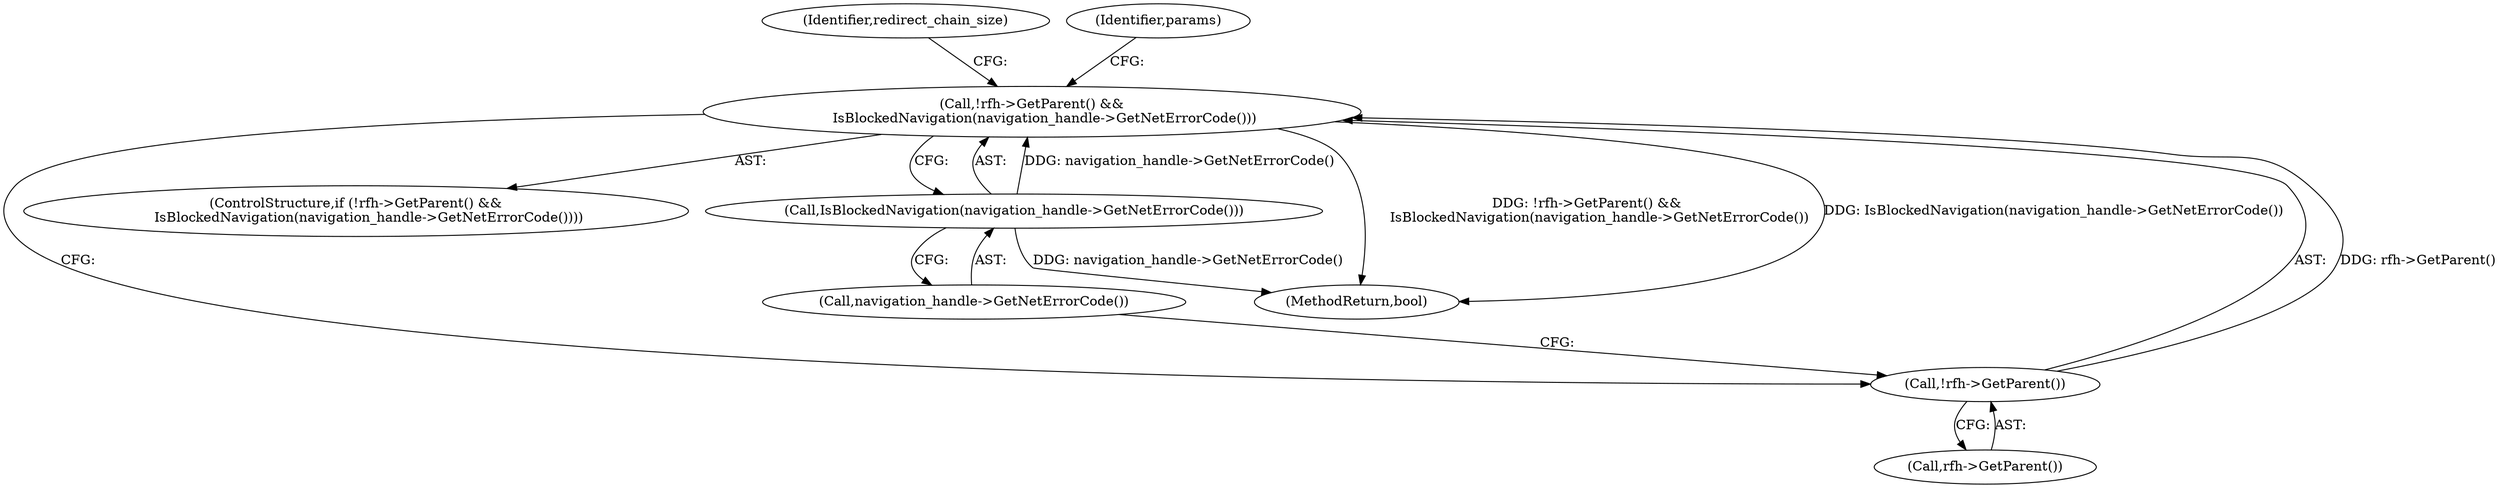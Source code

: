 digraph "1_Chrome_56a84aa67bb071a33a48ac1481b555c48e0a9a59_1@del" {
"1000352" [label="(Call,!rfh->GetParent() &&\n      IsBlockedNavigation(navigation_handle->GetNetErrorCode()))"];
"1000353" [label="(Call,!rfh->GetParent())"];
"1000355" [label="(Call,IsBlockedNavigation(navigation_handle->GetNetErrorCode()))"];
"1000351" [label="(ControlStructure,if (!rfh->GetParent() &&\n      IsBlockedNavigation(navigation_handle->GetNetErrorCode())))"];
"1000377" [label="(Identifier,redirect_chain_size)"];
"1000355" [label="(Call,IsBlockedNavigation(navigation_handle->GetNetErrorCode()))"];
"1000456" [label="(MethodReturn,bool)"];
"1000353" [label="(Call,!rfh->GetParent())"];
"1000360" [label="(Identifier,params)"];
"1000356" [label="(Call,navigation_handle->GetNetErrorCode())"];
"1000354" [label="(Call,rfh->GetParent())"];
"1000352" [label="(Call,!rfh->GetParent() &&\n      IsBlockedNavigation(navigation_handle->GetNetErrorCode()))"];
"1000352" -> "1000351"  [label="AST: "];
"1000352" -> "1000353"  [label="CFG: "];
"1000352" -> "1000355"  [label="CFG: "];
"1000353" -> "1000352"  [label="AST: "];
"1000355" -> "1000352"  [label="AST: "];
"1000360" -> "1000352"  [label="CFG: "];
"1000377" -> "1000352"  [label="CFG: "];
"1000352" -> "1000456"  [label="DDG: !rfh->GetParent() &&\n      IsBlockedNavigation(navigation_handle->GetNetErrorCode())"];
"1000352" -> "1000456"  [label="DDG: IsBlockedNavigation(navigation_handle->GetNetErrorCode())"];
"1000353" -> "1000352"  [label="DDG: rfh->GetParent()"];
"1000355" -> "1000352"  [label="DDG: navigation_handle->GetNetErrorCode()"];
"1000353" -> "1000354"  [label="CFG: "];
"1000354" -> "1000353"  [label="AST: "];
"1000356" -> "1000353"  [label="CFG: "];
"1000355" -> "1000356"  [label="CFG: "];
"1000356" -> "1000355"  [label="AST: "];
"1000355" -> "1000456"  [label="DDG: navigation_handle->GetNetErrorCode()"];
}

